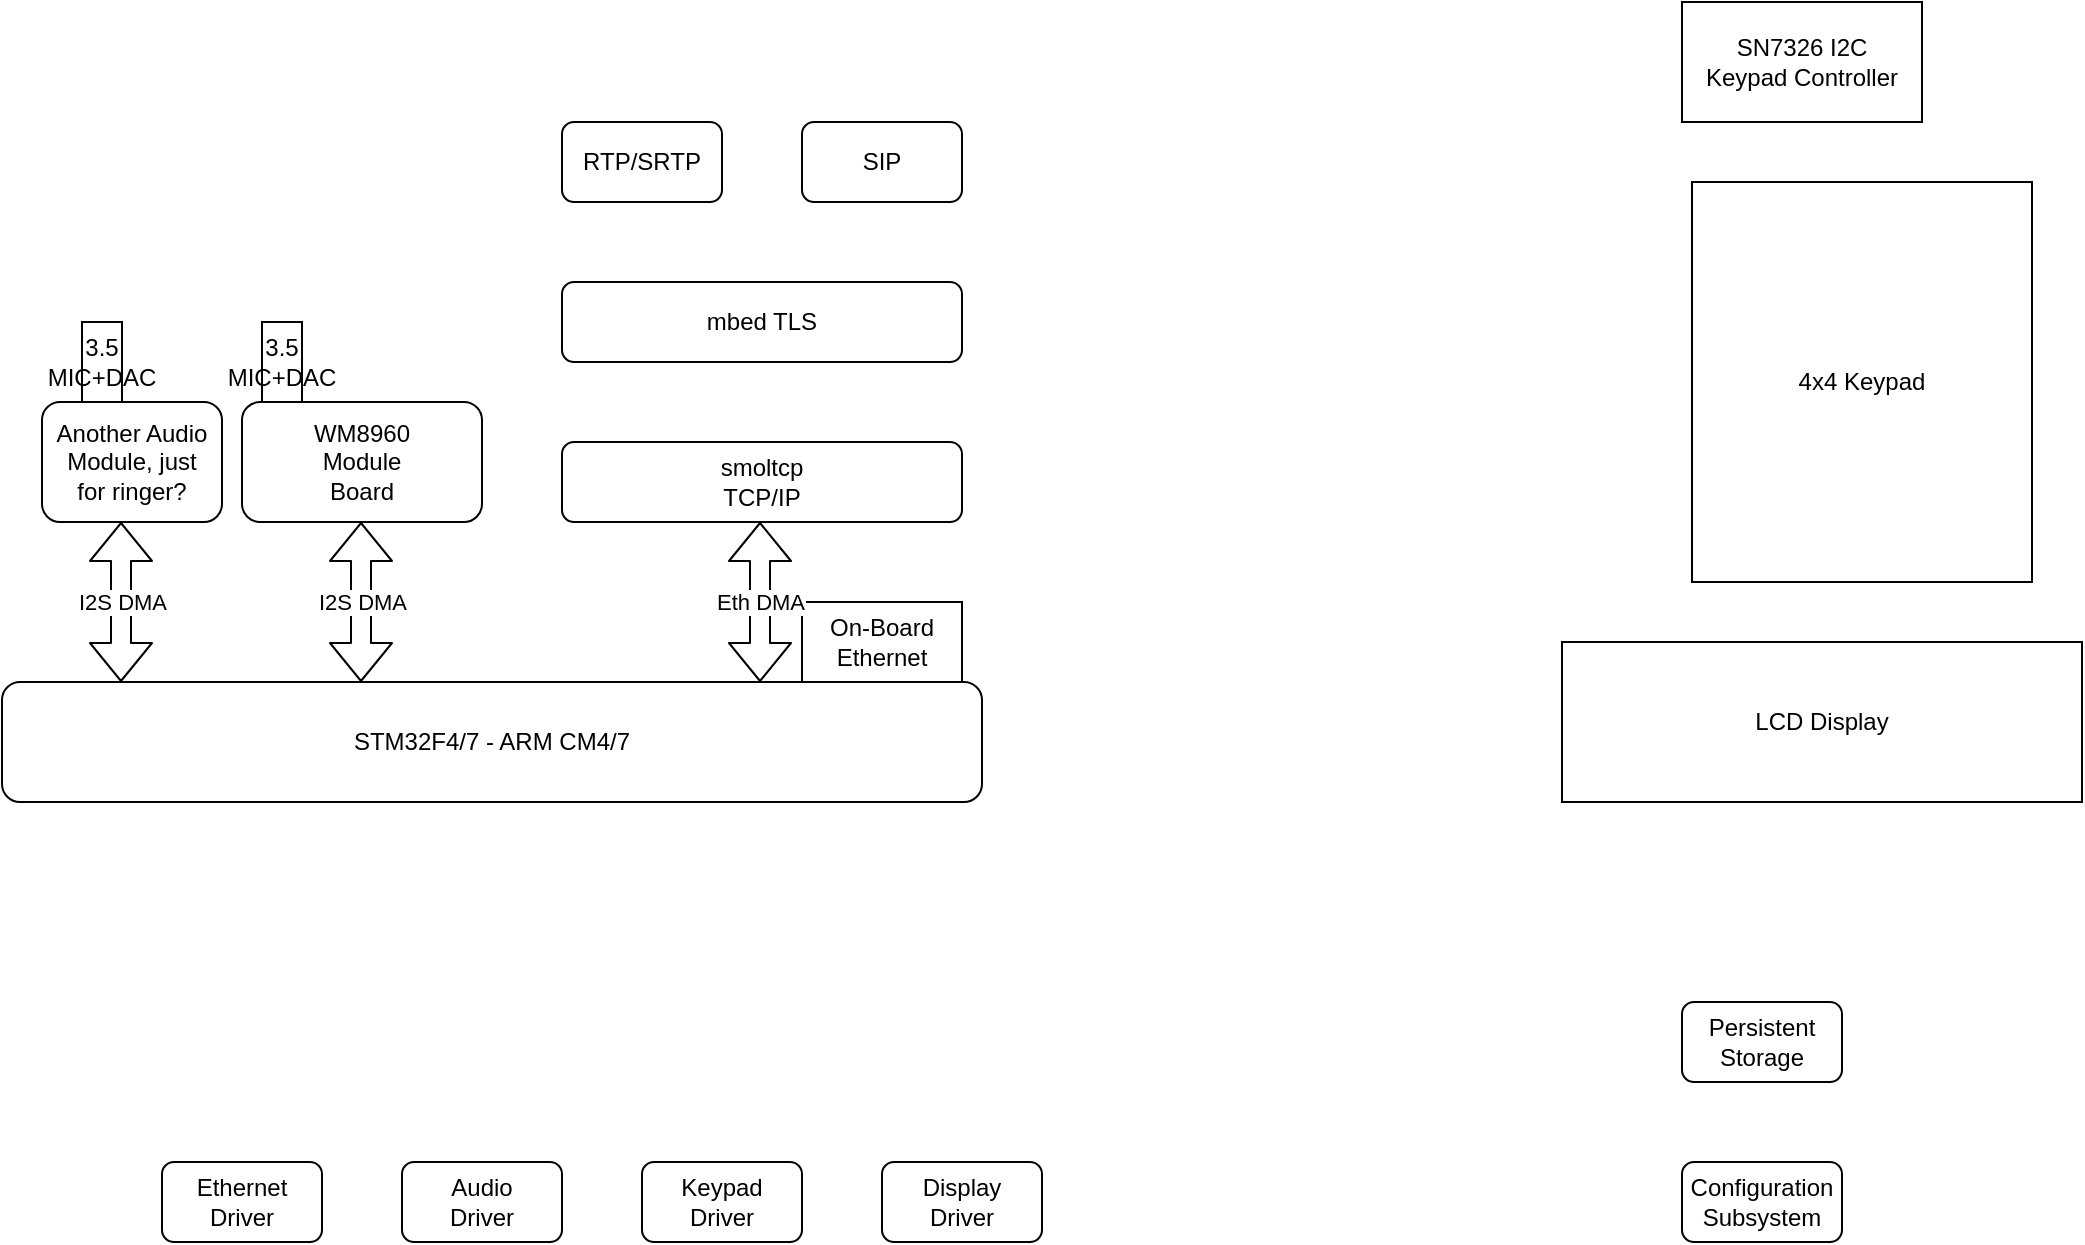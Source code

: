 <mxfile version="11.1.4" type="github"><diagram id="QG150Plsd45FWWPV4GpE" name="Page-1"><mxGraphModel dx="1422" dy="743" grid="1" gridSize="10" guides="1" tooltips="1" connect="1" arrows="1" fold="1" page="1" pageScale="1" pageWidth="1100" pageHeight="850" math="0" shadow="0"><root><mxCell id="0"/><mxCell id="1" parent="0"/><mxCell id="L_P6z5lpoS1UQQtKb3nT-2" value="&lt;span style=&quot;white-space: normal&quot;&gt;STM32F4/7 - ARM CM4/7&lt;/span&gt;" style="rounded=1;whiteSpace=wrap;html=1;" parent="1" vertex="1"><mxGeometry y="440" width="490" height="60" as="geometry"/></mxCell><mxCell id="L_P6z5lpoS1UQQtKb3nT-4" value="WM8960&lt;br&gt;Module&lt;br&gt;Board" style="rounded=1;whiteSpace=wrap;html=1;" parent="1" vertex="1"><mxGeometry x="120" y="300" width="120" height="60" as="geometry"/></mxCell><mxCell id="L_P6z5lpoS1UQQtKb3nT-7" value="I2S DMA" style="shape=flexArrow;endArrow=classic;startArrow=classic;html=1;" parent="1" edge="1"><mxGeometry width="50" height="50" relative="1" as="geometry"><mxPoint x="179.5" y="440" as="sourcePoint"/><mxPoint x="179.5" y="360" as="targetPoint"/></mxGeometry></mxCell><mxCell id="aoDOOK0Q1VUTBJUhuKsn-1" value="3.5 MIC+DAC" style="rounded=0;whiteSpace=wrap;html=1;" vertex="1" parent="1"><mxGeometry x="130" y="260" width="20" height="40" as="geometry"/></mxCell><mxCell id="aoDOOK0Q1VUTBJUhuKsn-2" value="On-Board&lt;br&gt;Ethernet" style="rounded=0;whiteSpace=wrap;html=1;" vertex="1" parent="1"><mxGeometry x="400" y="400" width="80" height="40" as="geometry"/></mxCell><mxCell id="aoDOOK0Q1VUTBJUhuKsn-3" value="smoltcp&lt;br&gt;TCP/IP" style="rounded=1;whiteSpace=wrap;html=1;" vertex="1" parent="1"><mxGeometry x="280" y="320" width="200" height="40" as="geometry"/></mxCell><mxCell id="aoDOOK0Q1VUTBJUhuKsn-4" value="RTP/SRTP" style="rounded=1;whiteSpace=wrap;html=1;" vertex="1" parent="1"><mxGeometry x="280" y="160" width="80" height="40" as="geometry"/></mxCell><mxCell id="aoDOOK0Q1VUTBJUhuKsn-5" value="SIP" style="rounded=1;whiteSpace=wrap;html=1;" vertex="1" parent="1"><mxGeometry x="400" y="160" width="80" height="40" as="geometry"/></mxCell><mxCell id="aoDOOK0Q1VUTBJUhuKsn-6" value="4x4 Keypad" style="rounded=0;whiteSpace=wrap;html=1;" vertex="1" parent="1"><mxGeometry x="845" y="190" width="170" height="200" as="geometry"/></mxCell><mxCell id="aoDOOK0Q1VUTBJUhuKsn-8" value="LCD Display" style="rounded=0;whiteSpace=wrap;html=1;" vertex="1" parent="1"><mxGeometry x="780" y="420" width="260" height="80" as="geometry"/></mxCell><mxCell id="aoDOOK0Q1VUTBJUhuKsn-9" value="SN7326 I2C&lt;br&gt;Keypad Controller" style="rounded=0;whiteSpace=wrap;html=1;" vertex="1" parent="1"><mxGeometry x="840" y="100" width="120" height="60" as="geometry"/></mxCell><mxCell id="aoDOOK0Q1VUTBJUhuKsn-11" value="mbed TLS" style="rounded=1;whiteSpace=wrap;html=1;" vertex="1" parent="1"><mxGeometry x="280" y="240" width="200" height="40" as="geometry"/></mxCell><mxCell id="aoDOOK0Q1VUTBJUhuKsn-12" value="Eth DMA" style="shape=flexArrow;endArrow=classic;startArrow=classic;html=1;" edge="1" parent="1"><mxGeometry width="50" height="50" relative="1" as="geometry"><mxPoint x="379" y="440" as="sourcePoint"/><mxPoint x="379" y="360" as="targetPoint"/></mxGeometry></mxCell><mxCell id="aoDOOK0Q1VUTBJUhuKsn-14" value="Audio&lt;br&gt;Driver" style="rounded=1;whiteSpace=wrap;html=1;" vertex="1" parent="1"><mxGeometry x="200" y="680" width="80" height="40" as="geometry"/></mxCell><mxCell id="aoDOOK0Q1VUTBJUhuKsn-15" value="Ethernet&lt;br&gt;Driver" style="rounded=1;whiteSpace=wrap;html=1;" vertex="1" parent="1"><mxGeometry x="80" y="680" width="80" height="40" as="geometry"/></mxCell><mxCell id="aoDOOK0Q1VUTBJUhuKsn-16" value="Keypad&lt;br&gt;Driver" style="rounded=1;whiteSpace=wrap;html=1;" vertex="1" parent="1"><mxGeometry x="320" y="680" width="80" height="40" as="geometry"/></mxCell><mxCell id="aoDOOK0Q1VUTBJUhuKsn-17" value="Display&lt;br&gt;Driver" style="rounded=1;whiteSpace=wrap;html=1;" vertex="1" parent="1"><mxGeometry x="440" y="680" width="80" height="40" as="geometry"/></mxCell><mxCell id="aoDOOK0Q1VUTBJUhuKsn-18" value="Configuration&lt;br&gt;Subsystem" style="rounded=1;whiteSpace=wrap;html=1;" vertex="1" parent="1"><mxGeometry x="840" y="680" width="80" height="40" as="geometry"/></mxCell><mxCell id="aoDOOK0Q1VUTBJUhuKsn-19" value="Persistent&lt;br&gt;Storage" style="rounded=1;whiteSpace=wrap;html=1;" vertex="1" parent="1"><mxGeometry x="840" y="600" width="80" height="40" as="geometry"/></mxCell><mxCell id="aoDOOK0Q1VUTBJUhuKsn-22" value="Another Audio&lt;br&gt;Module, just&lt;br&gt;for ringer?" style="rounded=1;whiteSpace=wrap;html=1;" vertex="1" parent="1"><mxGeometry x="20" y="300" width="90" height="60" as="geometry"/></mxCell><mxCell id="aoDOOK0Q1VUTBJUhuKsn-23" value="3.5 MIC+DAC" style="rounded=0;whiteSpace=wrap;html=1;" vertex="1" parent="1"><mxGeometry x="40" y="260" width="20" height="40" as="geometry"/></mxCell><mxCell id="aoDOOK0Q1VUTBJUhuKsn-24" value="I2S DMA" style="shape=flexArrow;endArrow=classic;startArrow=classic;html=1;" edge="1" parent="1"><mxGeometry width="50" height="50" relative="1" as="geometry"><mxPoint x="59.5" y="440" as="sourcePoint"/><mxPoint x="59.5" y="360" as="targetPoint"/></mxGeometry></mxCell></root></mxGraphModel></diagram></mxfile>